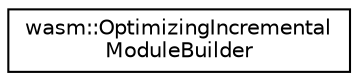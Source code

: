digraph "Graphical Class Hierarchy"
{
  edge [fontname="Helvetica",fontsize="10",labelfontname="Helvetica",labelfontsize="10"];
  node [fontname="Helvetica",fontsize="10",shape=record];
  rankdir="LR";
  Node0 [label="wasm::OptimizingIncremental\lModuleBuilder",height=0.2,width=0.4,color="black", fillcolor="white", style="filled",URL="$classwasm_1_1_optimizing_incremental_module_builder.html"];
}
